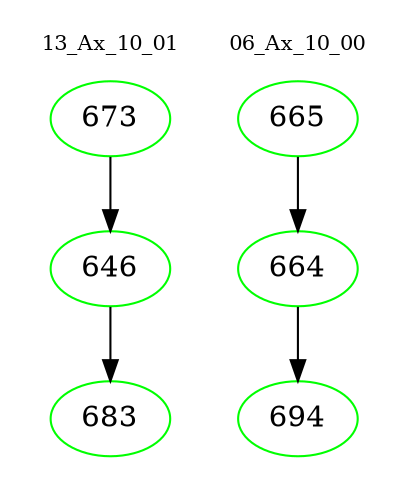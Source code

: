 digraph{
subgraph cluster_0 {
color = white
label = "13_Ax_10_01";
fontsize=10;
T0_673 [label="673", color="green"]
T0_673 -> T0_646 [color="black"]
T0_646 [label="646", color="green"]
T0_646 -> T0_683 [color="black"]
T0_683 [label="683", color="green"]
}
subgraph cluster_1 {
color = white
label = "06_Ax_10_00";
fontsize=10;
T1_665 [label="665", color="green"]
T1_665 -> T1_664 [color="black"]
T1_664 [label="664", color="green"]
T1_664 -> T1_694 [color="black"]
T1_694 [label="694", color="green"]
}
}

